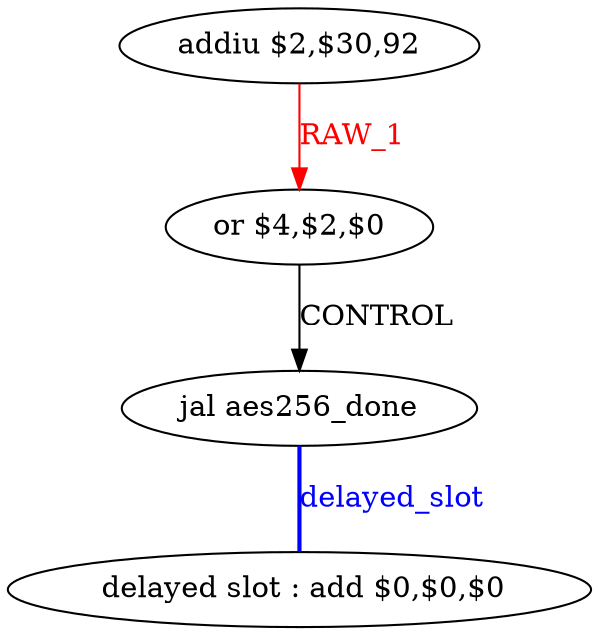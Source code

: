 digraph G1 {
node [shape = ellipse];
i3 [label = " delayed slot : add $0,$0,$0"] ;
i2 ->  i3 [style = bold, dir= none, fontcolor = blue, color = blue, label= "delayed_slot"];
i2 [label = "jal aes256_done"] ;
i0 [label = "addiu $2,$30,92"] ;
i0 ->  i1 [color = red, fontcolor = red, label= "RAW_1"];
i1 [label = "or $4,$2,$0"] ;
i1 ->  i2 [label= "CONTROL"];
}
